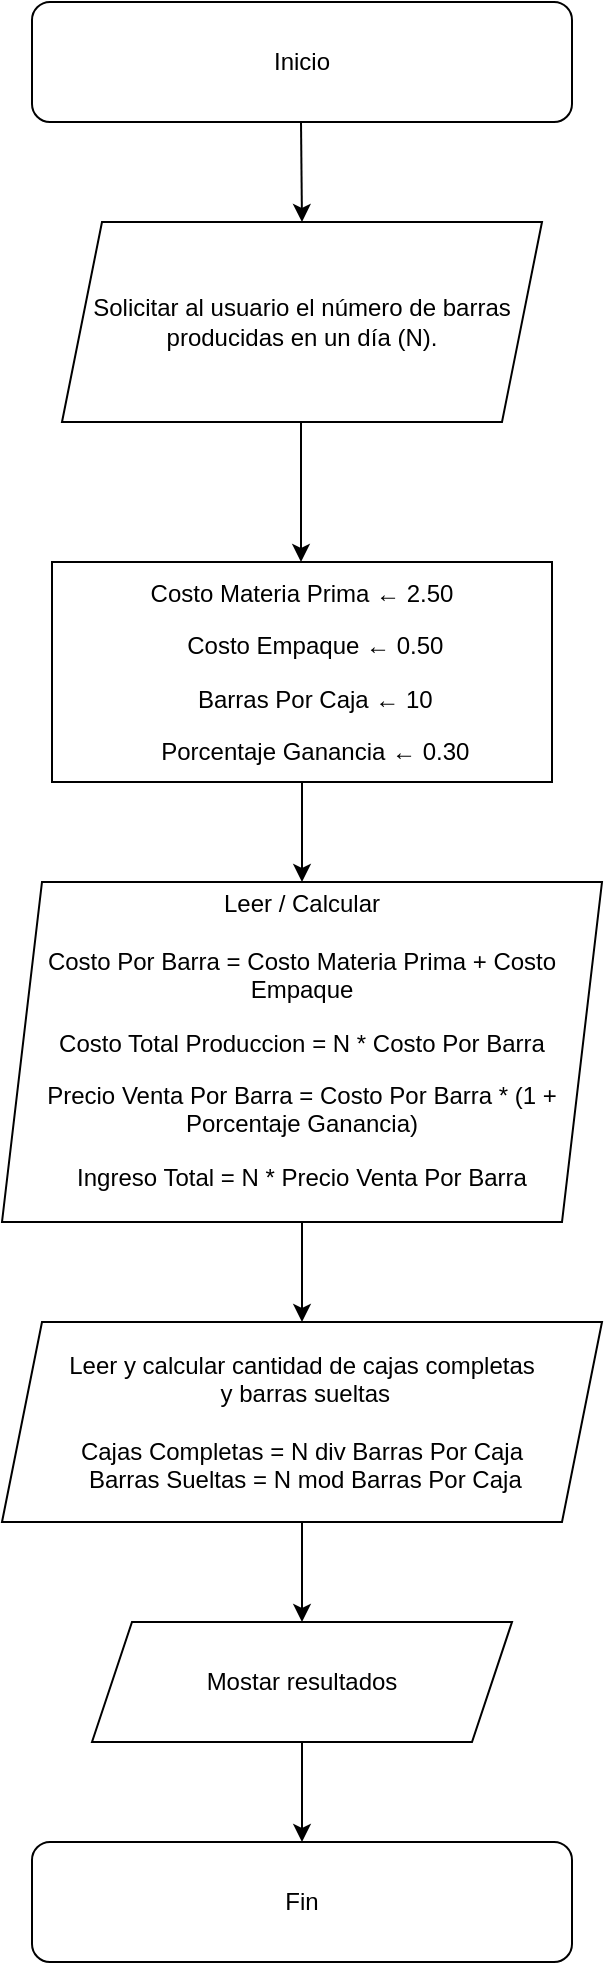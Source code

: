 <mxfile version="26.0.16">
  <diagram id="C5RBs43oDa-KdzZeNtuy" name="Page-1">
    <mxGraphModel dx="880" dy="468" grid="1" gridSize="10" guides="1" tooltips="1" connect="1" arrows="1" fold="1" page="1" pageScale="1" pageWidth="827" pageHeight="1169" math="0" shadow="0">
      <root>
        <mxCell id="WIyWlLk6GJQsqaUBKTNV-0" />
        <mxCell id="WIyWlLk6GJQsqaUBKTNV-1" parent="WIyWlLk6GJQsqaUBKTNV-0" />
        <mxCell id="gyJLIAOMuvyEQewI9pRI-0" value="Inicio" style="rounded=1;whiteSpace=wrap;html=1;" vertex="1" parent="WIyWlLk6GJQsqaUBKTNV-1">
          <mxGeometry x="140" y="160" width="270" height="60" as="geometry" />
        </mxCell>
        <mxCell id="gyJLIAOMuvyEQewI9pRI-3" value="" style="endArrow=classic;html=1;rounded=0;" edge="1" parent="WIyWlLk6GJQsqaUBKTNV-1">
          <mxGeometry width="50" height="50" relative="1" as="geometry">
            <mxPoint x="274.5" y="220" as="sourcePoint" />
            <mxPoint x="275" y="270" as="targetPoint" />
          </mxGeometry>
        </mxCell>
        <mxCell id="gyJLIAOMuvyEQewI9pRI-4" value="&lt;span data-teams=&quot;true&quot;&gt;Solicitar al usuario el número de barras producidas en un día (N).&lt;/span&gt;" style="shape=parallelogram;perimeter=parallelogramPerimeter;whiteSpace=wrap;html=1;fixedSize=1;size=20;" vertex="1" parent="WIyWlLk6GJQsqaUBKTNV-1">
          <mxGeometry x="155" y="270" width="240" height="100" as="geometry" />
        </mxCell>
        <mxCell id="gyJLIAOMuvyEQewI9pRI-8" value="" style="endArrow=classic;html=1;rounded=0;" edge="1" parent="WIyWlLk6GJQsqaUBKTNV-1">
          <mxGeometry width="50" height="50" relative="1" as="geometry">
            <mxPoint x="274.5" y="370" as="sourcePoint" />
            <mxPoint x="274.5" y="440" as="targetPoint" />
            <Array as="points" />
          </mxGeometry>
        </mxCell>
        <mxCell id="gyJLIAOMuvyEQewI9pRI-14" value="" style="edgeStyle=orthogonalEdgeStyle;rounded=0;orthogonalLoop=1;jettySize=auto;html=1;" edge="1" parent="WIyWlLk6GJQsqaUBKTNV-1" source="gyJLIAOMuvyEQewI9pRI-11" target="gyJLIAOMuvyEQewI9pRI-12">
          <mxGeometry relative="1" as="geometry" />
        </mxCell>
        <mxCell id="gyJLIAOMuvyEQewI9pRI-11" value="&lt;span data-teams=&quot;true&quot;&gt;&lt;p&gt;Costo Materia Prima ← 2.50&lt;/p&gt;&lt;p&gt;&amp;nbsp; &amp;nbsp; Costo Empaque ← 0.50&lt;/p&gt;&lt;p&gt;&amp;nbsp; &amp;nbsp; Barras Por Caja ← 10&lt;/p&gt;&lt;p&gt;&amp;nbsp; &amp;nbsp; Porcentaje Ganancia ← 0.30&lt;/p&gt;&lt;/span&gt;" style="rounded=0;whiteSpace=wrap;html=1;" vertex="1" parent="WIyWlLk6GJQsqaUBKTNV-1">
          <mxGeometry x="150" y="440" width="250" height="110" as="geometry" />
        </mxCell>
        <mxCell id="gyJLIAOMuvyEQewI9pRI-23" value="" style="edgeStyle=orthogonalEdgeStyle;rounded=0;orthogonalLoop=1;jettySize=auto;html=1;" edge="1" parent="WIyWlLk6GJQsqaUBKTNV-1" source="gyJLIAOMuvyEQewI9pRI-12" target="gyJLIAOMuvyEQewI9pRI-19">
          <mxGeometry relative="1" as="geometry" />
        </mxCell>
        <mxCell id="gyJLIAOMuvyEQewI9pRI-12" value="&lt;span data-teams=&quot;true&quot;&gt;Leer / Calcular&lt;/span&gt;&lt;div&gt;&lt;br&gt;&lt;div&gt;Costo Por Barra = Costo Materia Prima + Costo Empaque&lt;br&gt;&lt;div&gt;&lt;span data-teams=&quot;true&quot;&gt;&lt;span data-teams=&quot;true&quot;&gt;&lt;p&gt;Costo Total Produccion = N * Costo Por Barra&lt;/p&gt;&lt;p&gt;Precio Venta Por Barra = Costo Por Barra * (1 + Porcentaje Ganancia)&lt;/p&gt;&lt;p&gt;Ingreso Total = N * Precio Venta Por Barra&lt;/p&gt;&lt;/span&gt;&lt;/span&gt;&lt;/div&gt;&lt;/div&gt;&lt;/div&gt;" style="shape=parallelogram;perimeter=parallelogramPerimeter;whiteSpace=wrap;html=1;fixedSize=1;size=20;" vertex="1" parent="WIyWlLk6GJQsqaUBKTNV-1">
          <mxGeometry x="125" y="600" width="300" height="170" as="geometry" />
        </mxCell>
        <mxCell id="gyJLIAOMuvyEQewI9pRI-17" value="Fin" style="rounded=1;whiteSpace=wrap;html=1;" vertex="1" parent="WIyWlLk6GJQsqaUBKTNV-1">
          <mxGeometry x="140" y="1080" width="270" height="60" as="geometry" />
        </mxCell>
        <mxCell id="gyJLIAOMuvyEQewI9pRI-21" value="" style="edgeStyle=orthogonalEdgeStyle;rounded=0;orthogonalLoop=1;jettySize=auto;html=1;" edge="1" parent="WIyWlLk6GJQsqaUBKTNV-1" source="gyJLIAOMuvyEQewI9pRI-18" target="gyJLIAOMuvyEQewI9pRI-17">
          <mxGeometry relative="1" as="geometry" />
        </mxCell>
        <mxCell id="gyJLIAOMuvyEQewI9pRI-18" value="Mostar resultados" style="shape=parallelogram;perimeter=parallelogramPerimeter;whiteSpace=wrap;html=1;fixedSize=1;" vertex="1" parent="WIyWlLk6GJQsqaUBKTNV-1">
          <mxGeometry x="170" y="970" width="210" height="60" as="geometry" />
        </mxCell>
        <mxCell id="gyJLIAOMuvyEQewI9pRI-22" value="" style="edgeStyle=orthogonalEdgeStyle;rounded=0;orthogonalLoop=1;jettySize=auto;html=1;" edge="1" parent="WIyWlLk6GJQsqaUBKTNV-1" source="gyJLIAOMuvyEQewI9pRI-19" target="gyJLIAOMuvyEQewI9pRI-18">
          <mxGeometry relative="1" as="geometry" />
        </mxCell>
        <mxCell id="gyJLIAOMuvyEQewI9pRI-19" value="&lt;div&gt;Leer y calcular cantidad de cajas completas&lt;/div&gt;&lt;div&gt;&amp;nbsp;y barras sueltas&lt;/div&gt;&lt;div&gt;&lt;br&gt;&lt;div&gt;Cajas Completas = N div Barras Por Caja&lt;/div&gt;&lt;/div&gt;&lt;div&gt;&amp;nbsp;Barras Sueltas = N mod Barras Por Caja&lt;/div&gt;" style="shape=parallelogram;perimeter=parallelogramPerimeter;whiteSpace=wrap;html=1;fixedSize=1;size=20;" vertex="1" parent="WIyWlLk6GJQsqaUBKTNV-1">
          <mxGeometry x="125" y="820" width="300" height="100" as="geometry" />
        </mxCell>
      </root>
    </mxGraphModel>
  </diagram>
</mxfile>
